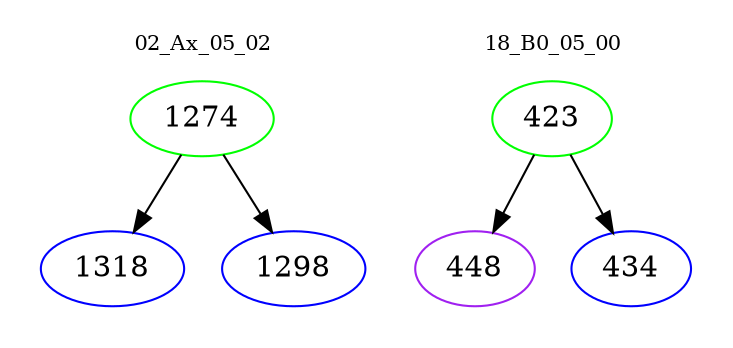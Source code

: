 digraph{
subgraph cluster_0 {
color = white
label = "02_Ax_05_02";
fontsize=10;
T0_1274 [label="1274", color="green"]
T0_1274 -> T0_1318 [color="black"]
T0_1318 [label="1318", color="blue"]
T0_1274 -> T0_1298 [color="black"]
T0_1298 [label="1298", color="blue"]
}
subgraph cluster_1 {
color = white
label = "18_B0_05_00";
fontsize=10;
T1_423 [label="423", color="green"]
T1_423 -> T1_448 [color="black"]
T1_448 [label="448", color="purple"]
T1_423 -> T1_434 [color="black"]
T1_434 [label="434", color="blue"]
}
}
